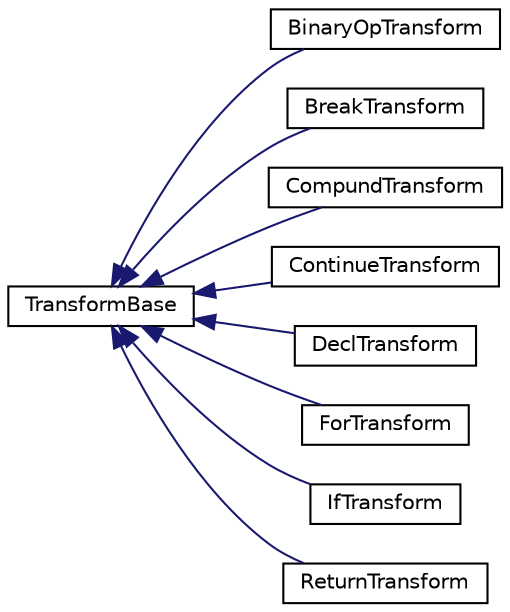 digraph "Graphical Class Hierarchy"
{
 // LATEX_PDF_SIZE
  edge [fontname="Helvetica",fontsize="10",labelfontname="Helvetica",labelfontsize="10"];
  node [fontname="Helvetica",fontsize="10",shape=record];
  rankdir="LR";
  Node0 [label="TransformBase",height=0.2,width=0.4,color="black", fillcolor="white", style="filled",URL="$classTransformBase.html",tooltip=" "];
  Node0 -> Node1 [dir="back",color="midnightblue",fontsize="10",style="solid",fontname="Helvetica"];
  Node1 [label="BinaryOpTransform",height=0.2,width=0.4,color="black", fillcolor="white", style="filled",URL="$classBinaryOpTransform.html",tooltip=" "];
  Node0 -> Node2 [dir="back",color="midnightblue",fontsize="10",style="solid",fontname="Helvetica"];
  Node2 [label="BreakTransform",height=0.2,width=0.4,color="black", fillcolor="white", style="filled",URL="$classBreakTransform.html",tooltip=" "];
  Node0 -> Node3 [dir="back",color="midnightblue",fontsize="10",style="solid",fontname="Helvetica"];
  Node3 [label="CompundTransform",height=0.2,width=0.4,color="black", fillcolor="white", style="filled",URL="$classCompundTransform.html",tooltip=" "];
  Node0 -> Node4 [dir="back",color="midnightblue",fontsize="10",style="solid",fontname="Helvetica"];
  Node4 [label="ContinueTransform",height=0.2,width=0.4,color="black", fillcolor="white", style="filled",URL="$classContinueTransform.html",tooltip=" "];
  Node0 -> Node5 [dir="back",color="midnightblue",fontsize="10",style="solid",fontname="Helvetica"];
  Node5 [label="DeclTransform",height=0.2,width=0.4,color="black", fillcolor="white", style="filled",URL="$classDeclTransform.html",tooltip=" "];
  Node0 -> Node6 [dir="back",color="midnightblue",fontsize="10",style="solid",fontname="Helvetica"];
  Node6 [label="ForTransform",height=0.2,width=0.4,color="black", fillcolor="white", style="filled",URL="$classForTransform.html",tooltip=" "];
  Node0 -> Node7 [dir="back",color="midnightblue",fontsize="10",style="solid",fontname="Helvetica"];
  Node7 [label="IfTransform",height=0.2,width=0.4,color="black", fillcolor="white", style="filled",URL="$classIfTransform.html",tooltip=" "];
  Node0 -> Node8 [dir="back",color="midnightblue",fontsize="10",style="solid",fontname="Helvetica"];
  Node8 [label="ReturnTransform",height=0.2,width=0.4,color="black", fillcolor="white", style="filled",URL="$classReturnTransform.html",tooltip=" "];
}
